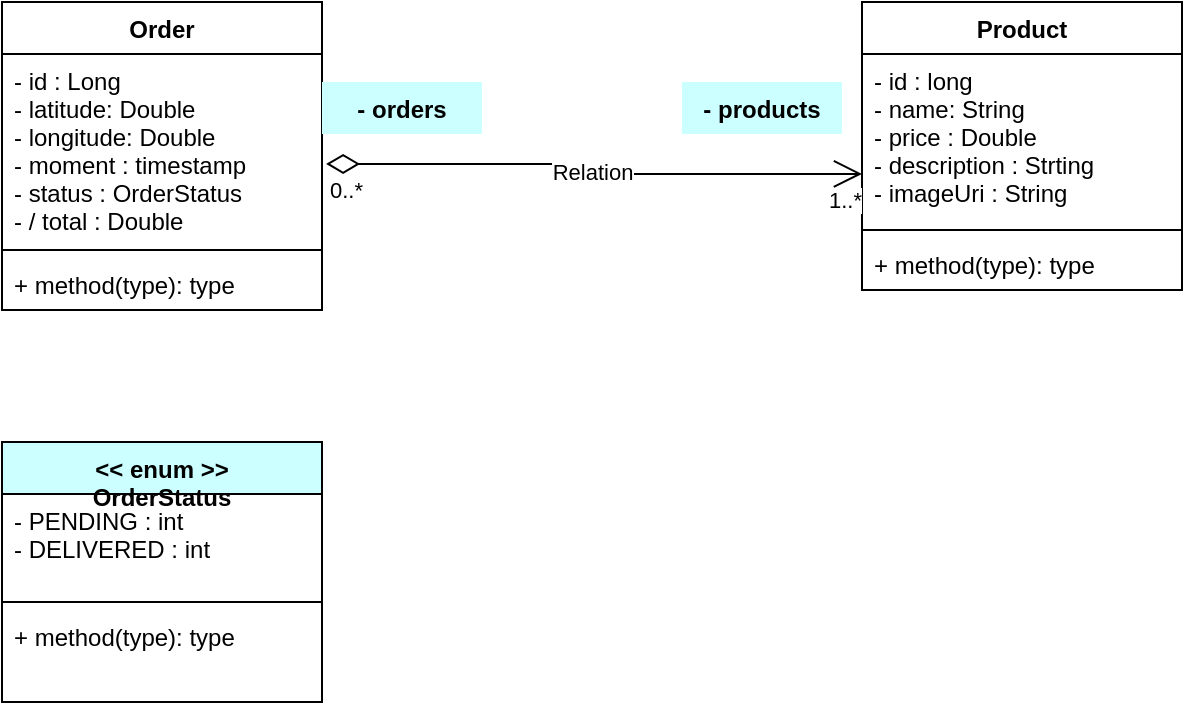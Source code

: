<mxfile version="14.3.1" type="github" pages="2">
  <diagram id="C5RBs43oDa-KdzZeNtuy" name="Page-1">
    <mxGraphModel dx="702" dy="801" grid="1" gridSize="10" guides="1" tooltips="1" connect="1" arrows="1" fold="1" page="1" pageScale="1" pageWidth="827" pageHeight="1169" math="0" shadow="0">
      <root>
        <mxCell id="WIyWlLk6GJQsqaUBKTNV-0" />
        <mxCell id="WIyWlLk6GJQsqaUBKTNV-1" parent="WIyWlLk6GJQsqaUBKTNV-0" />
        <mxCell id="8BcEbd6m9ydNqoF3pCvf-1" value="Order" style="swimlane;fontStyle=1;align=center;verticalAlign=top;childLayout=stackLayout;horizontal=1;startSize=26;horizontalStack=0;resizeParent=1;resizeParentMax=0;resizeLast=0;collapsible=1;marginBottom=0;" parent="WIyWlLk6GJQsqaUBKTNV-1" vertex="1">
          <mxGeometry x="200" y="80" width="160" height="154" as="geometry" />
        </mxCell>
        <mxCell id="8BcEbd6m9ydNqoF3pCvf-2" value="- id : Long&#xa;- latitude: Double&#xa;- longitude: Double&#xa;- moment : timestamp&#xa;- status : OrderStatus&#xa;- / total : Double&#xa;" style="text;strokeColor=none;fillColor=none;align=left;verticalAlign=top;spacingLeft=4;spacingRight=4;overflow=hidden;rotatable=0;points=[[0,0.5],[1,0.5]];portConstraint=eastwest;" parent="8BcEbd6m9ydNqoF3pCvf-1" vertex="1">
          <mxGeometry y="26" width="160" height="94" as="geometry" />
        </mxCell>
        <mxCell id="8BcEbd6m9ydNqoF3pCvf-3" value="" style="line;strokeWidth=1;fillColor=none;align=left;verticalAlign=middle;spacingTop=-1;spacingLeft=3;spacingRight=3;rotatable=0;labelPosition=right;points=[];portConstraint=eastwest;" parent="8BcEbd6m9ydNqoF3pCvf-1" vertex="1">
          <mxGeometry y="120" width="160" height="8" as="geometry" />
        </mxCell>
        <mxCell id="8BcEbd6m9ydNqoF3pCvf-4" value="+ method(type): type" style="text;strokeColor=none;fillColor=none;align=left;verticalAlign=top;spacingLeft=4;spacingRight=4;overflow=hidden;rotatable=0;points=[[0,0.5],[1,0.5]];portConstraint=eastwest;" parent="8BcEbd6m9ydNqoF3pCvf-1" vertex="1">
          <mxGeometry y="128" width="160" height="26" as="geometry" />
        </mxCell>
        <mxCell id="8BcEbd6m9ydNqoF3pCvf-5" value="Product" style="swimlane;fontStyle=1;align=center;verticalAlign=top;childLayout=stackLayout;horizontal=1;startSize=26;horizontalStack=0;resizeParent=1;resizeParentMax=0;resizeLast=0;collapsible=1;marginBottom=0;" parent="WIyWlLk6GJQsqaUBKTNV-1" vertex="1">
          <mxGeometry x="630" y="80" width="160" height="144" as="geometry">
            <mxRectangle x="470" y="550" width="80" height="26" as="alternateBounds" />
          </mxGeometry>
        </mxCell>
        <mxCell id="8BcEbd6m9ydNqoF3pCvf-6" value="- id : long&#xa;- name: String&#xa;- price : Double&#xa;- description : Strting&#xa;- imageUri : String" style="text;strokeColor=none;fillColor=none;align=left;verticalAlign=top;spacingLeft=4;spacingRight=4;overflow=hidden;rotatable=0;points=[[0,0.5],[1,0.5]];portConstraint=eastwest;" parent="8BcEbd6m9ydNqoF3pCvf-5" vertex="1">
          <mxGeometry y="26" width="160" height="84" as="geometry" />
        </mxCell>
        <mxCell id="8BcEbd6m9ydNqoF3pCvf-7" value="" style="line;strokeWidth=1;fillColor=none;align=left;verticalAlign=middle;spacingTop=-1;spacingLeft=3;spacingRight=3;rotatable=0;labelPosition=right;points=[];portConstraint=eastwest;" parent="8BcEbd6m9ydNqoF3pCvf-5" vertex="1">
          <mxGeometry y="110" width="160" height="8" as="geometry" />
        </mxCell>
        <mxCell id="8BcEbd6m9ydNqoF3pCvf-8" value="+ method(type): type" style="text;strokeColor=none;fillColor=none;align=left;verticalAlign=top;spacingLeft=4;spacingRight=4;overflow=hidden;rotatable=0;points=[[0,0.5],[1,0.5]];portConstraint=eastwest;" parent="8BcEbd6m9ydNqoF3pCvf-5" vertex="1">
          <mxGeometry y="118" width="160" height="26" as="geometry" />
        </mxCell>
        <mxCell id="8BcEbd6m9ydNqoF3pCvf-9" value="&lt;&lt; enum &gt;&gt;&#xa;OrderStatus" style="swimlane;fontStyle=1;align=center;verticalAlign=top;childLayout=stackLayout;horizontal=1;startSize=26;horizontalStack=0;resizeParent=1;resizeParentMax=0;resizeLast=0;collapsible=1;marginBottom=0;fillColor=#CCFFFF;" parent="WIyWlLk6GJQsqaUBKTNV-1" vertex="1">
          <mxGeometry x="200" y="300" width="160" height="130" as="geometry" />
        </mxCell>
        <mxCell id="8BcEbd6m9ydNqoF3pCvf-10" value="- PENDING : int&#xa;- DELIVERED : int&#xa;" style="text;strokeColor=none;fillColor=none;align=left;verticalAlign=top;spacingLeft=4;spacingRight=4;overflow=hidden;rotatable=0;points=[[0,0.5],[1,0.5]];portConstraint=eastwest;" parent="8BcEbd6m9ydNqoF3pCvf-9" vertex="1">
          <mxGeometry y="26" width="160" height="50" as="geometry" />
        </mxCell>
        <mxCell id="8BcEbd6m9ydNqoF3pCvf-11" value="" style="line;strokeWidth=1;fillColor=none;align=left;verticalAlign=middle;spacingTop=-1;spacingLeft=3;spacingRight=3;rotatable=0;labelPosition=right;points=[];portConstraint=eastwest;" parent="8BcEbd6m9ydNqoF3pCvf-9" vertex="1">
          <mxGeometry y="76" width="160" height="8" as="geometry" />
        </mxCell>
        <mxCell id="8BcEbd6m9ydNqoF3pCvf-12" value="+ method(type): type" style="text;strokeColor=none;fillColor=none;align=left;verticalAlign=top;spacingLeft=4;spacingRight=4;overflow=hidden;rotatable=0;points=[[0,0.5],[1,0.5]];portConstraint=eastwest;" parent="8BcEbd6m9ydNqoF3pCvf-9" vertex="1">
          <mxGeometry y="84" width="160" height="46" as="geometry" />
        </mxCell>
        <mxCell id="8BcEbd6m9ydNqoF3pCvf-16" value="Relation" style="endArrow=open;html=1;endSize=12;startArrow=diamondThin;startSize=14;startFill=0;edgeStyle=orthogonalEdgeStyle;exitX=1.013;exitY=0.585;exitDx=0;exitDy=0;exitPerimeter=0;entryX=0;entryY=0.714;entryDx=0;entryDy=0;entryPerimeter=0;" parent="WIyWlLk6GJQsqaUBKTNV-1" target="8BcEbd6m9ydNqoF3pCvf-6" edge="1" source="8BcEbd6m9ydNqoF3pCvf-2">
          <mxGeometry relative="1" as="geometry">
            <mxPoint x="360" y="160" as="sourcePoint" />
            <mxPoint x="630" y="160" as="targetPoint" />
          </mxGeometry>
        </mxCell>
        <mxCell id="8BcEbd6m9ydNqoF3pCvf-17" value="0..*" style="edgeLabel;resizable=0;html=1;align=left;verticalAlign=top;" parent="8BcEbd6m9ydNqoF3pCvf-16" connectable="0" vertex="1">
          <mxGeometry x="-1" relative="1" as="geometry" />
        </mxCell>
        <mxCell id="8BcEbd6m9ydNqoF3pCvf-18" value="1..*" style="edgeLabel;resizable=0;html=1;align=right;verticalAlign=top;" parent="8BcEbd6m9ydNqoF3pCvf-16" connectable="0" vertex="1">
          <mxGeometry x="1" relative="1" as="geometry" />
        </mxCell>
        <mxCell id="8BcEbd6m9ydNqoF3pCvf-19" value="- products" style="text;align=center;fontStyle=1;verticalAlign=middle;spacingLeft=3;spacingRight=3;strokeColor=none;rotatable=0;points=[[0,0.5],[1,0.5]];portConstraint=eastwest;fillColor=#CCFFFF;" parent="WIyWlLk6GJQsqaUBKTNV-1" vertex="1">
          <mxGeometry x="540" y="120" width="80" height="26" as="geometry" />
        </mxCell>
        <mxCell id="8BcEbd6m9ydNqoF3pCvf-20" value="- orders" style="text;align=center;fontStyle=1;verticalAlign=middle;spacingLeft=3;spacingRight=3;strokeColor=none;rotatable=0;points=[[0,0.5],[1,0.5]];portConstraint=eastwest;fillColor=#CCFFFF;" parent="WIyWlLk6GJQsqaUBKTNV-1" vertex="1">
          <mxGeometry x="360" y="120" width="80" height="26" as="geometry" />
        </mxCell>
      </root>
    </mxGraphModel>
  </diagram>
  <diagram id="xN4Rnpb2OriM_GZqV3Op" name="Page-2">
    <mxGraphModel dx="702" dy="801" grid="1" gridSize="10" guides="1" tooltips="1" connect="1" arrows="1" fold="1" page="1" pageScale="1" pageWidth="850" pageHeight="1100" math="0" shadow="0">
      <root>
        <mxCell id="gNUpnti1C46tSWNRTmG9-0" />
        <mxCell id="gNUpnti1C46tSWNRTmG9-1" parent="gNUpnti1C46tSWNRTmG9-0" />
        <mxCell id="skVx4Ufze2wA8P6PZEwZ-0" value=": Product" style="fontStyle=0;" vertex="1" parent="gNUpnti1C46tSWNRTmG9-1">
          <mxGeometry x="60" y="60" width="120" height="40" as="geometry" />
        </mxCell>
        <mxCell id="skVx4Ufze2wA8P6PZEwZ-1" value="Product" style="outlineConnect=0;dashed=0;verticalLabelPosition=bottom;verticalAlign=top;align=center;html=1;shape=mxgraph.aws3.instance;fillColor=#F58534;gradientColor=none;" vertex="1" parent="gNUpnti1C46tSWNRTmG9-1">
          <mxGeometry x="330" y="380" width="60" height="63" as="geometry" />
        </mxCell>
        <mxCell id="skVx4Ufze2wA8P6PZEwZ-2" value="" style="outlineConnect=0;dashed=0;verticalLabelPosition=bottom;verticalAlign=top;align=center;html=1;shape=mxgraph.aws3.instance_with_cloudwatch;fillColor=#F58534;gradientColor=none;" vertex="1" parent="gNUpnti1C46tSWNRTmG9-1">
          <mxGeometry x="180" y="280" width="110" height="63" as="geometry" />
        </mxCell>
        <mxCell id="skVx4Ufze2wA8P6PZEwZ-3" value="" style="outlineConnect=0;dashed=0;verticalLabelPosition=bottom;verticalAlign=top;align=center;html=1;shape=mxgraph.aws3.db_on_instance;fillColor=#F58534;gradientColor=none;" vertex="1" parent="gNUpnti1C46tSWNRTmG9-1">
          <mxGeometry x="140" y="450" width="60" height="64.5" as="geometry" />
        </mxCell>
        <mxCell id="skVx4Ufze2wA8P6PZEwZ-4" value="&lt;p style=&quot;margin: 0px ; margin-top: 4px ; text-align: center ; text-decoration: underline&quot;&gt;&lt;b&gt;: Product&lt;/b&gt;&lt;/p&gt;&lt;hr&gt;&lt;p style=&quot;margin: 0px ; margin-left: 8px&quot;&gt;field1 = value1&lt;br&gt;field2 = value2&lt;br&gt;field3 = value3&lt;/p&gt;" style="verticalAlign=top;align=left;overflow=fill;fontSize=12;fontFamily=Helvetica;html=1;" vertex="1" parent="gNUpnti1C46tSWNRTmG9-1">
          <mxGeometry x="280" y="120" width="160" height="90" as="geometry" />
        </mxCell>
        <UserObject label="" link="Product" id="fiThdYcCLLnbJqgJo9z8-0">
          <mxCell style="outlineConnect=0;dashed=0;verticalLabelPosition=bottom;verticalAlign=top;align=center;html=1;shape=mxgraph.aws3.instance;fillColor=#F58534;gradientColor=none;" vertex="1" parent="gNUpnti1C46tSWNRTmG9-1">
            <mxGeometry x="330" y="280" width="60" height="63" as="geometry" />
          </mxCell>
        </UserObject>
      </root>
    </mxGraphModel>
  </diagram>
</mxfile>
